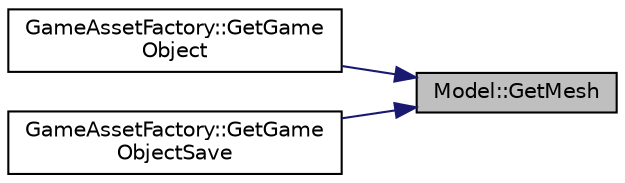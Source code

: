 digraph "Model::GetMesh"
{
 // LATEX_PDF_SIZE
  edge [fontname="Helvetica",fontsize="10",labelfontname="Helvetica",labelfontsize="10"];
  node [fontname="Helvetica",fontsize="10",shape=record];
  rankdir="RL";
  Node1 [label="Model::GetMesh",height=0.2,width=0.4,color="black", fillcolor="grey75", style="filled", fontcolor="black",tooltip="gets and returns a pointer to the Mesh of the Model"];
  Node1 -> Node2 [dir="back",color="midnightblue",fontsize="10",style="solid"];
  Node2 [label="GameAssetFactory::GetGame\lObject",height=0.2,width=0.4,color="black", fillcolor="white", style="filled",URL="$class_game_asset_factory.html#adf24ecaf355d032057fb10da885c99d5",tooltip="Creates the game object and returns it."];
  Node1 -> Node3 [dir="back",color="midnightblue",fontsize="10",style="solid"];
  Node3 [label="GameAssetFactory::GetGame\lObjectSave",height=0.2,width=0.4,color="black", fillcolor="white", style="filled",URL="$class_game_asset_factory.html#a5da86fa85724b718ba5a6f7a6595b74b",tooltip="Creates the game object and returns it."];
}
